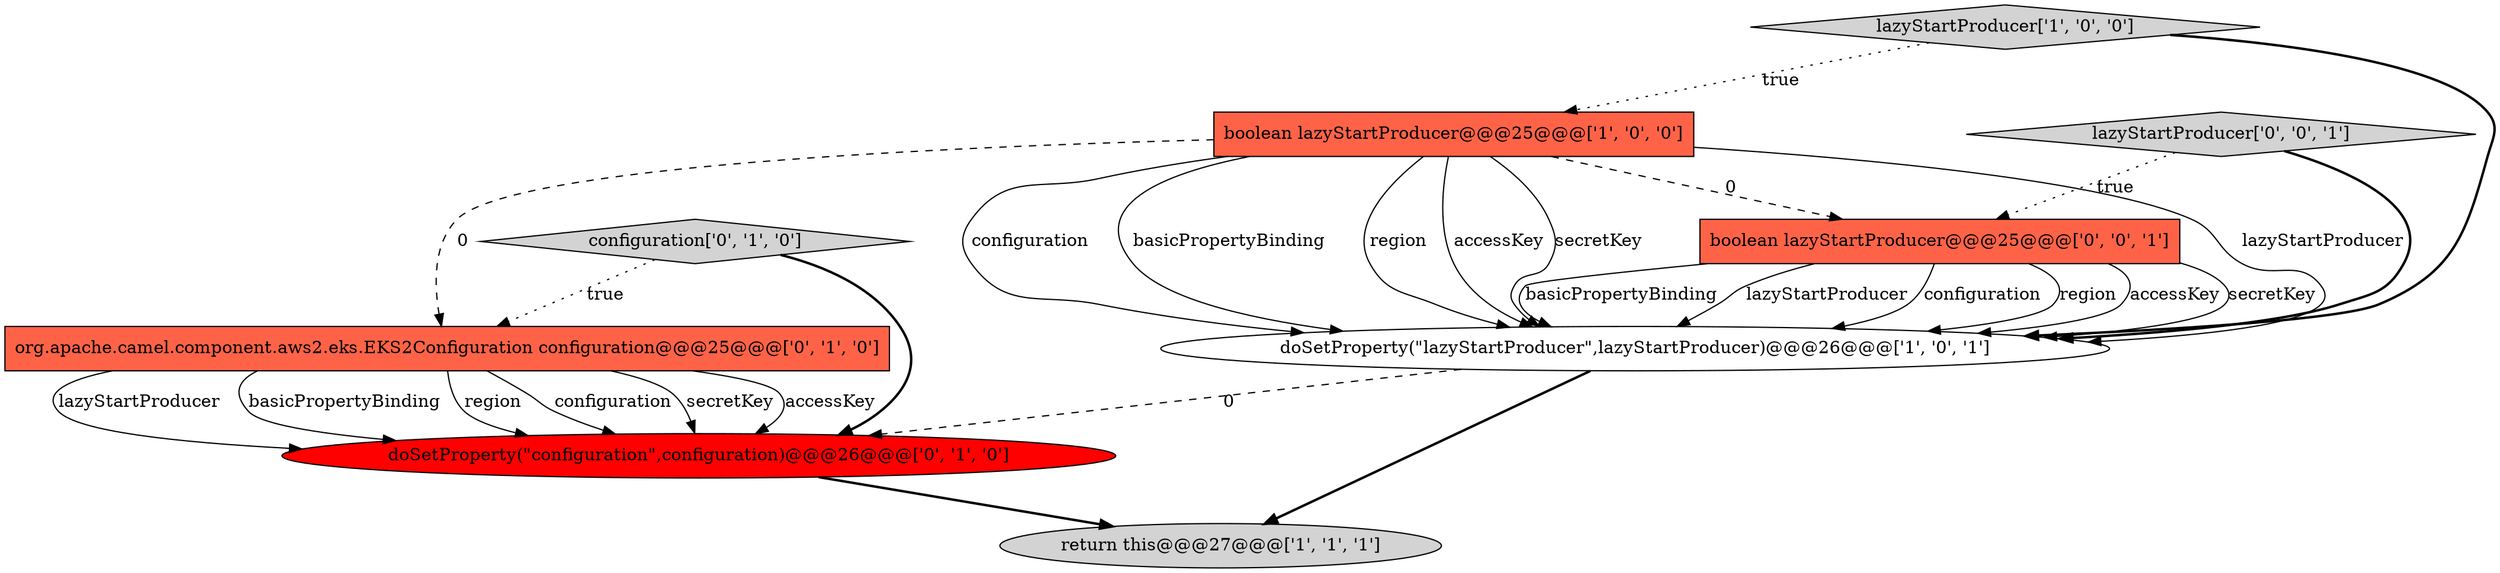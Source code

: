 digraph {
1 [style = filled, label = "return this@@@27@@@['1', '1', '1']", fillcolor = lightgray, shape = ellipse image = "AAA0AAABBB1BBB"];
4 [style = filled, label = "org.apache.camel.component.aws2.eks.EKS2Configuration configuration@@@25@@@['0', '1', '0']", fillcolor = tomato, shape = box image = "AAA1AAABBB2BBB"];
3 [style = filled, label = "lazyStartProducer['1', '0', '0']", fillcolor = lightgray, shape = diamond image = "AAA0AAABBB1BBB"];
6 [style = filled, label = "doSetProperty(\"configuration\",configuration)@@@26@@@['0', '1', '0']", fillcolor = red, shape = ellipse image = "AAA1AAABBB2BBB"];
5 [style = filled, label = "configuration['0', '1', '0']", fillcolor = lightgray, shape = diamond image = "AAA0AAABBB2BBB"];
8 [style = filled, label = "lazyStartProducer['0', '0', '1']", fillcolor = lightgray, shape = diamond image = "AAA0AAABBB3BBB"];
2 [style = filled, label = "boolean lazyStartProducer@@@25@@@['1', '0', '0']", fillcolor = tomato, shape = box image = "AAA1AAABBB1BBB"];
7 [style = filled, label = "boolean lazyStartProducer@@@25@@@['0', '0', '1']", fillcolor = tomato, shape = box image = "AAA0AAABBB3BBB"];
0 [style = filled, label = "doSetProperty(\"lazyStartProducer\",lazyStartProducer)@@@26@@@['1', '0', '1']", fillcolor = white, shape = ellipse image = "AAA0AAABBB1BBB"];
7->0 [style = solid, label="region"];
7->0 [style = solid, label="accessKey"];
4->6 [style = solid, label="configuration"];
4->6 [style = solid, label="secretKey"];
4->6 [style = solid, label="accessKey"];
4->6 [style = solid, label="lazyStartProducer"];
0->6 [style = dashed, label="0"];
8->7 [style = dotted, label="true"];
2->0 [style = solid, label="secretKey"];
2->0 [style = solid, label="lazyStartProducer"];
7->0 [style = solid, label="secretKey"];
7->0 [style = solid, label="basicPropertyBinding"];
4->6 [style = solid, label="basicPropertyBinding"];
4->6 [style = solid, label="region"];
2->7 [style = dashed, label="0"];
3->0 [style = bold, label=""];
5->4 [style = dotted, label="true"];
8->0 [style = bold, label=""];
6->1 [style = bold, label=""];
7->0 [style = solid, label="lazyStartProducer"];
2->0 [style = solid, label="configuration"];
2->0 [style = solid, label="basicPropertyBinding"];
2->0 [style = solid, label="region"];
5->6 [style = bold, label=""];
0->1 [style = bold, label=""];
2->0 [style = solid, label="accessKey"];
7->0 [style = solid, label="configuration"];
3->2 [style = dotted, label="true"];
2->4 [style = dashed, label="0"];
}
